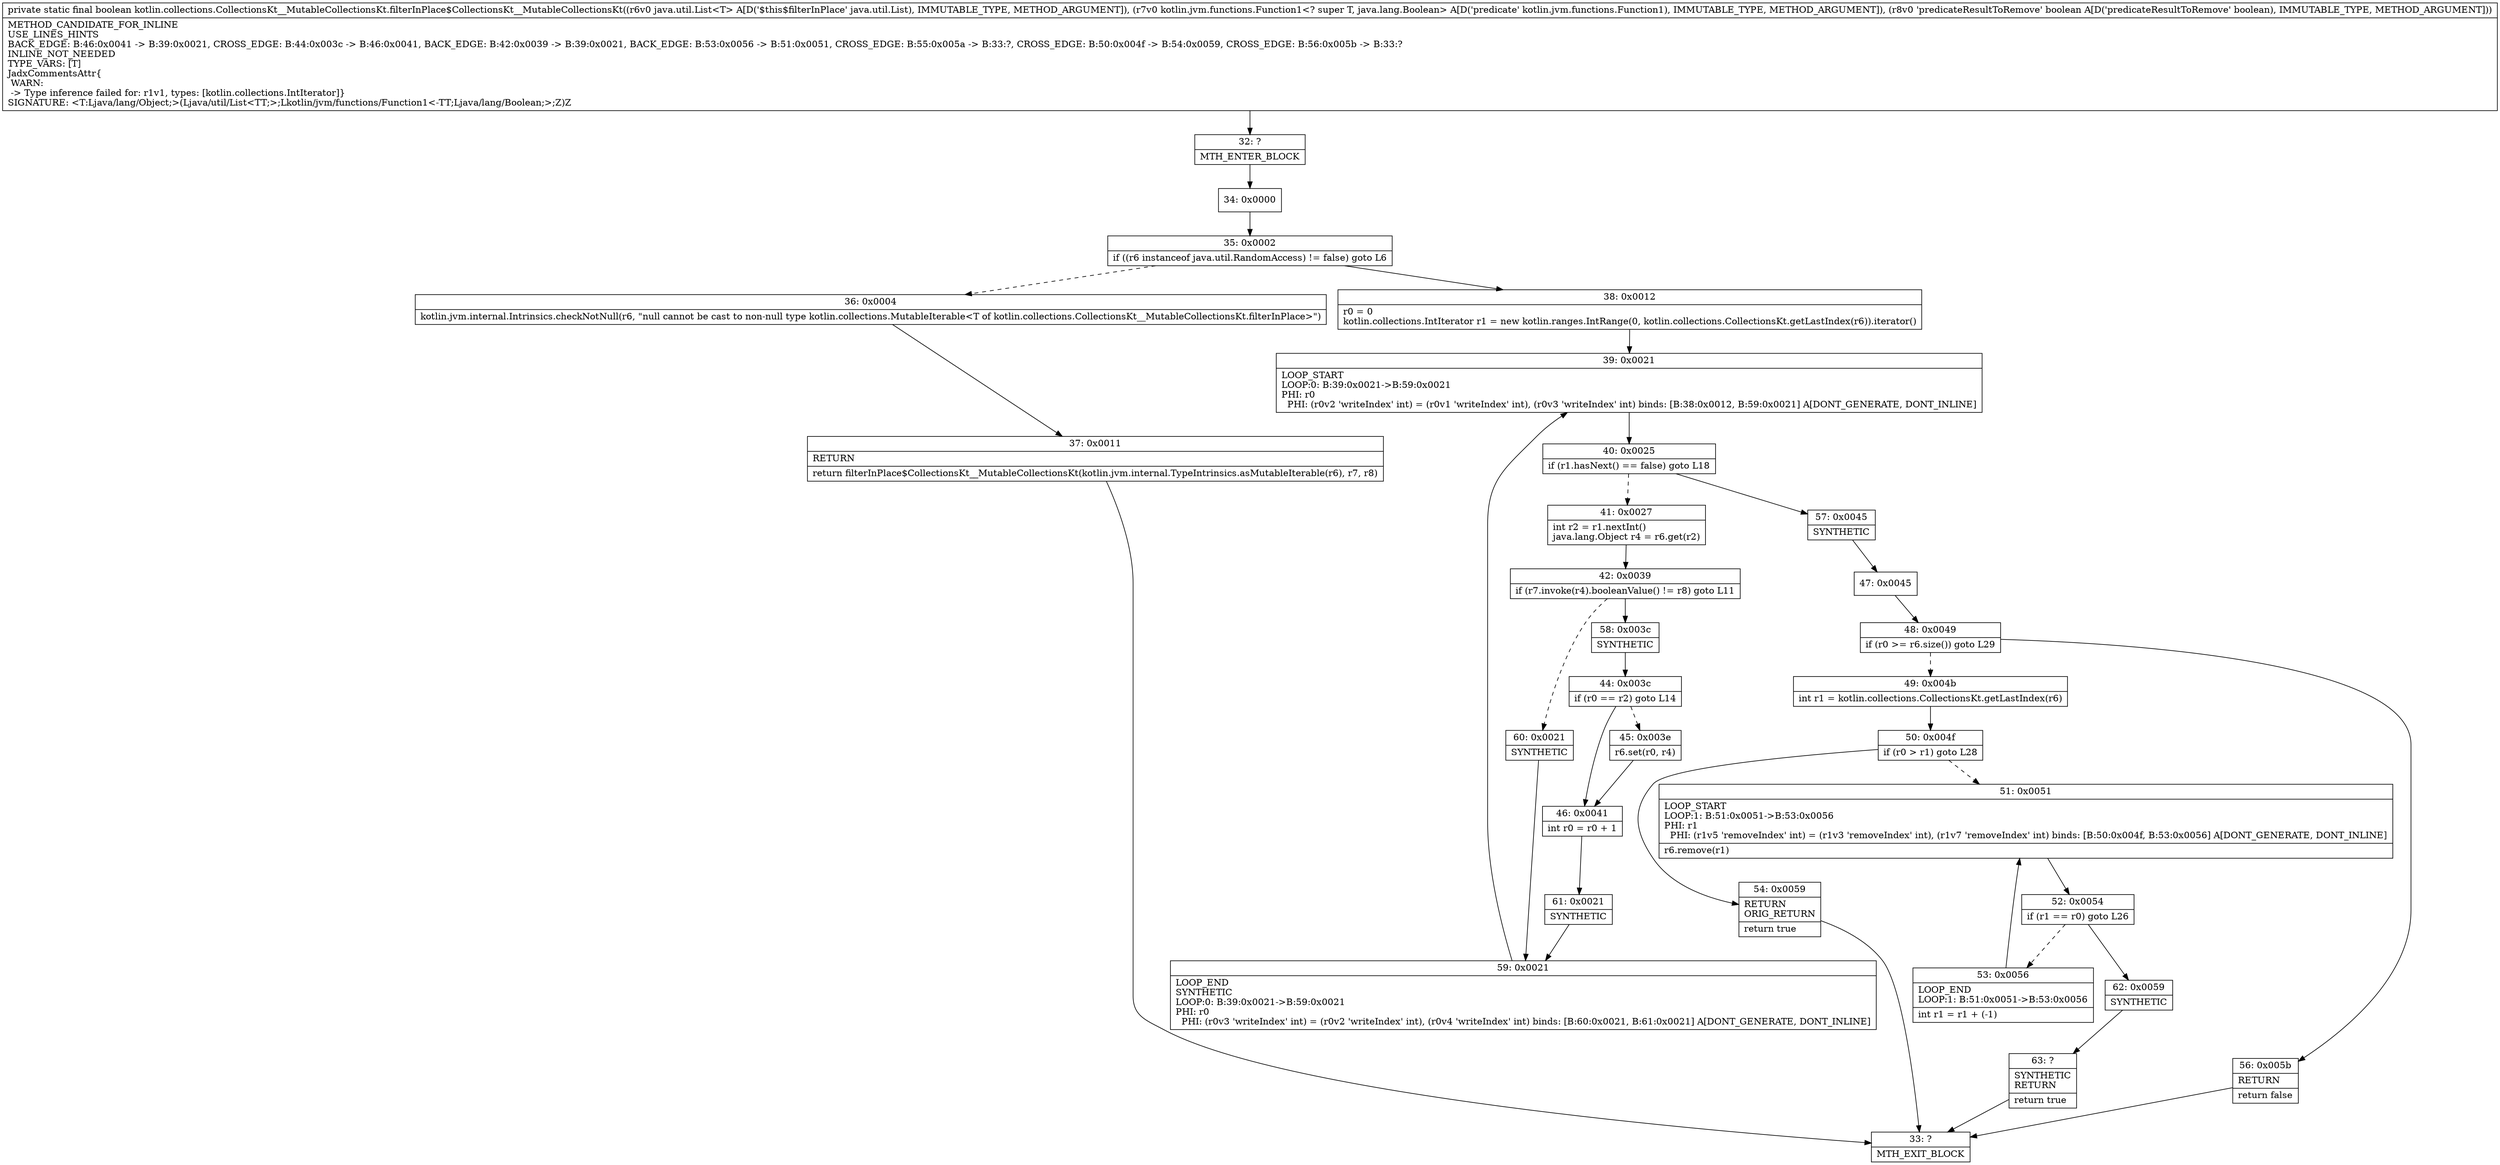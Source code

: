 digraph "CFG forkotlin.collections.CollectionsKt__MutableCollectionsKt.filterInPlace$CollectionsKt__MutableCollectionsKt(Ljava\/util\/List;Lkotlin\/jvm\/functions\/Function1;Z)Z" {
Node_32 [shape=record,label="{32\:\ ?|MTH_ENTER_BLOCK\l}"];
Node_34 [shape=record,label="{34\:\ 0x0000}"];
Node_35 [shape=record,label="{35\:\ 0x0002|if ((r6 instanceof java.util.RandomAccess) != false) goto L6\l}"];
Node_36 [shape=record,label="{36\:\ 0x0004|kotlin.jvm.internal.Intrinsics.checkNotNull(r6, \"null cannot be cast to non\-null type kotlin.collections.MutableIterable\<T of kotlin.collections.CollectionsKt__MutableCollectionsKt.filterInPlace\>\")\l}"];
Node_37 [shape=record,label="{37\:\ 0x0011|RETURN\l|return filterInPlace$CollectionsKt__MutableCollectionsKt(kotlin.jvm.internal.TypeIntrinsics.asMutableIterable(r6), r7, r8)\l}"];
Node_33 [shape=record,label="{33\:\ ?|MTH_EXIT_BLOCK\l}"];
Node_38 [shape=record,label="{38\:\ 0x0012|r0 = 0\lkotlin.collections.IntIterator r1 = new kotlin.ranges.IntRange(0, kotlin.collections.CollectionsKt.getLastIndex(r6)).iterator()\l}"];
Node_39 [shape=record,label="{39\:\ 0x0021|LOOP_START\lLOOP:0: B:39:0x0021\-\>B:59:0x0021\lPHI: r0 \l  PHI: (r0v2 'writeIndex' int) = (r0v1 'writeIndex' int), (r0v3 'writeIndex' int) binds: [B:38:0x0012, B:59:0x0021] A[DONT_GENERATE, DONT_INLINE]\l}"];
Node_40 [shape=record,label="{40\:\ 0x0025|if (r1.hasNext() == false) goto L18\l}"];
Node_41 [shape=record,label="{41\:\ 0x0027|int r2 = r1.nextInt()\ljava.lang.Object r4 = r6.get(r2)\l}"];
Node_42 [shape=record,label="{42\:\ 0x0039|if (r7.invoke(r4).booleanValue() != r8) goto L11\l}"];
Node_58 [shape=record,label="{58\:\ 0x003c|SYNTHETIC\l}"];
Node_44 [shape=record,label="{44\:\ 0x003c|if (r0 == r2) goto L14\l}"];
Node_45 [shape=record,label="{45\:\ 0x003e|r6.set(r0, r4)\l}"];
Node_46 [shape=record,label="{46\:\ 0x0041|int r0 = r0 + 1\l}"];
Node_61 [shape=record,label="{61\:\ 0x0021|SYNTHETIC\l}"];
Node_59 [shape=record,label="{59\:\ 0x0021|LOOP_END\lSYNTHETIC\lLOOP:0: B:39:0x0021\-\>B:59:0x0021\lPHI: r0 \l  PHI: (r0v3 'writeIndex' int) = (r0v2 'writeIndex' int), (r0v4 'writeIndex' int) binds: [B:60:0x0021, B:61:0x0021] A[DONT_GENERATE, DONT_INLINE]\l}"];
Node_60 [shape=record,label="{60\:\ 0x0021|SYNTHETIC\l}"];
Node_57 [shape=record,label="{57\:\ 0x0045|SYNTHETIC\l}"];
Node_47 [shape=record,label="{47\:\ 0x0045}"];
Node_48 [shape=record,label="{48\:\ 0x0049|if (r0 \>= r6.size()) goto L29\l}"];
Node_49 [shape=record,label="{49\:\ 0x004b|int r1 = kotlin.collections.CollectionsKt.getLastIndex(r6)\l}"];
Node_50 [shape=record,label="{50\:\ 0x004f|if (r0 \> r1) goto L28\l}"];
Node_51 [shape=record,label="{51\:\ 0x0051|LOOP_START\lLOOP:1: B:51:0x0051\-\>B:53:0x0056\lPHI: r1 \l  PHI: (r1v5 'removeIndex' int) = (r1v3 'removeIndex' int), (r1v7 'removeIndex' int) binds: [B:50:0x004f, B:53:0x0056] A[DONT_GENERATE, DONT_INLINE]\l|r6.remove(r1)\l}"];
Node_52 [shape=record,label="{52\:\ 0x0054|if (r1 == r0) goto L26\l}"];
Node_53 [shape=record,label="{53\:\ 0x0056|LOOP_END\lLOOP:1: B:51:0x0051\-\>B:53:0x0056\l|int r1 = r1 + (\-1)\l}"];
Node_62 [shape=record,label="{62\:\ 0x0059|SYNTHETIC\l}"];
Node_63 [shape=record,label="{63\:\ ?|SYNTHETIC\lRETURN\l|return true\l}"];
Node_54 [shape=record,label="{54\:\ 0x0059|RETURN\lORIG_RETURN\l|return true\l}"];
Node_56 [shape=record,label="{56\:\ 0x005b|RETURN\l|return false\l}"];
MethodNode[shape=record,label="{private static final boolean kotlin.collections.CollectionsKt__MutableCollectionsKt.filterInPlace$CollectionsKt__MutableCollectionsKt((r6v0 java.util.List\<T\> A[D('$this$filterInPlace' java.util.List), IMMUTABLE_TYPE, METHOD_ARGUMENT]), (r7v0 kotlin.jvm.functions.Function1\<? super T, java.lang.Boolean\> A[D('predicate' kotlin.jvm.functions.Function1), IMMUTABLE_TYPE, METHOD_ARGUMENT]), (r8v0 'predicateResultToRemove' boolean A[D('predicateResultToRemove' boolean), IMMUTABLE_TYPE, METHOD_ARGUMENT]))  | METHOD_CANDIDATE_FOR_INLINE\lUSE_LINES_HINTS\lBACK_EDGE: B:46:0x0041 \-\> B:39:0x0021, CROSS_EDGE: B:44:0x003c \-\> B:46:0x0041, BACK_EDGE: B:42:0x0039 \-\> B:39:0x0021, BACK_EDGE: B:53:0x0056 \-\> B:51:0x0051, CROSS_EDGE: B:55:0x005a \-\> B:33:?, CROSS_EDGE: B:50:0x004f \-\> B:54:0x0059, CROSS_EDGE: B:56:0x005b \-\> B:33:?\lINLINE_NOT_NEEDED\lTYPE_VARS: [T]\lJadxCommentsAttr\{\l WARN: \l \-\> Type inference failed for: r1v1, types: [kotlin.collections.IntIterator]\}\lSIGNATURE: \<T:Ljava\/lang\/Object;\>(Ljava\/util\/List\<TT;\>;Lkotlin\/jvm\/functions\/Function1\<\-TT;Ljava\/lang\/Boolean;\>;Z)Z\l}"];
MethodNode -> Node_32;Node_32 -> Node_34;
Node_34 -> Node_35;
Node_35 -> Node_36[style=dashed];
Node_35 -> Node_38;
Node_36 -> Node_37;
Node_37 -> Node_33;
Node_38 -> Node_39;
Node_39 -> Node_40;
Node_40 -> Node_41[style=dashed];
Node_40 -> Node_57;
Node_41 -> Node_42;
Node_42 -> Node_58;
Node_42 -> Node_60[style=dashed];
Node_58 -> Node_44;
Node_44 -> Node_45[style=dashed];
Node_44 -> Node_46;
Node_45 -> Node_46;
Node_46 -> Node_61;
Node_61 -> Node_59;
Node_59 -> Node_39;
Node_60 -> Node_59;
Node_57 -> Node_47;
Node_47 -> Node_48;
Node_48 -> Node_49[style=dashed];
Node_48 -> Node_56;
Node_49 -> Node_50;
Node_50 -> Node_51[style=dashed];
Node_50 -> Node_54;
Node_51 -> Node_52;
Node_52 -> Node_53[style=dashed];
Node_52 -> Node_62;
Node_53 -> Node_51;
Node_62 -> Node_63;
Node_63 -> Node_33;
Node_54 -> Node_33;
Node_56 -> Node_33;
}

